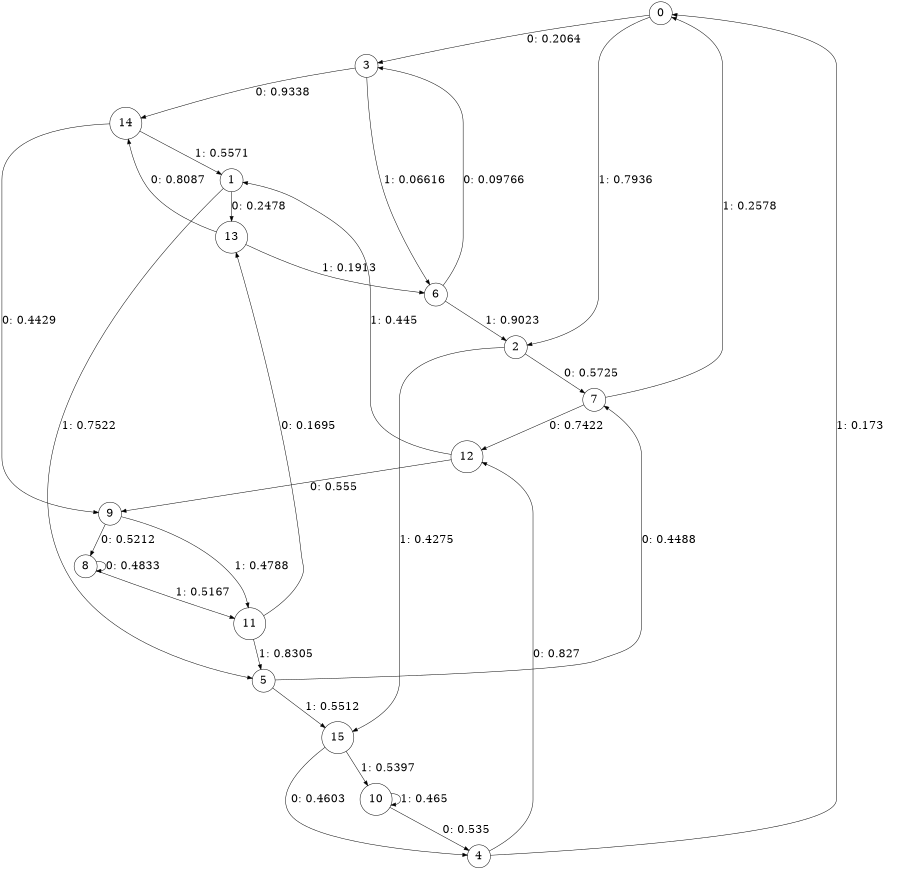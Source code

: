 digraph "ch24faceL4" {
size = "6,8.5";
ratio = "fill";
node [shape = circle];
node [fontsize = 24];
edge [fontsize = 24];
0 -> 3 [label = "0: 0.2064   "];
0 -> 2 [label = "1: 0.7936   "];
1 -> 13 [label = "0: 0.2478   "];
1 -> 5 [label = "1: 0.7522   "];
2 -> 7 [label = "0: 0.5725   "];
2 -> 15 [label = "1: 0.4275   "];
3 -> 14 [label = "0: 0.9338   "];
3 -> 6 [label = "1: 0.06616  "];
4 -> 12 [label = "0: 0.827    "];
4 -> 0 [label = "1: 0.173    "];
5 -> 7 [label = "0: 0.4488   "];
5 -> 15 [label = "1: 0.5512   "];
6 -> 3 [label = "0: 0.09766  "];
6 -> 2 [label = "1: 0.9023   "];
7 -> 12 [label = "0: 0.7422   "];
7 -> 0 [label = "1: 0.2578   "];
8 -> 8 [label = "0: 0.4833   "];
8 -> 11 [label = "1: 0.5167   "];
9 -> 8 [label = "0: 0.5212   "];
9 -> 11 [label = "1: 0.4788   "];
10 -> 4 [label = "0: 0.535    "];
10 -> 10 [label = "1: 0.465    "];
11 -> 13 [label = "0: 0.1695   "];
11 -> 5 [label = "1: 0.8305   "];
12 -> 9 [label = "0: 0.555    "];
12 -> 1 [label = "1: 0.445    "];
13 -> 14 [label = "0: 0.8087   "];
13 -> 6 [label = "1: 0.1913   "];
14 -> 9 [label = "0: 0.4429   "];
14 -> 1 [label = "1: 0.5571   "];
15 -> 4 [label = "0: 0.4603   "];
15 -> 10 [label = "1: 0.5397   "];
}